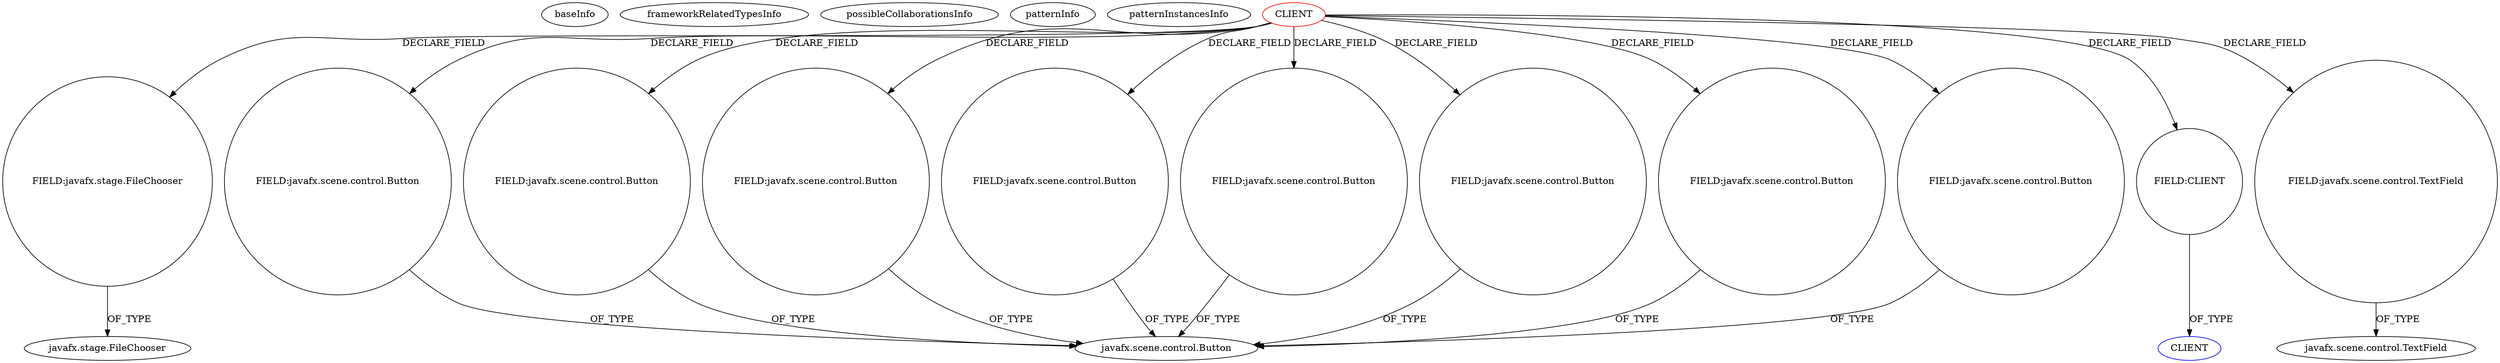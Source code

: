 digraph {
baseInfo[graphId=2431,category="pattern",isAnonymous=false,possibleRelation=false]
frameworkRelatedTypesInfo[]
possibleCollaborationsInfo[]
patternInfo[frequency=2.0,patternRootClient=0]
patternInstancesInfo[0="amonker-Trans~/amonker-Trans/Trans-master/src/cn/jingyun/trans/MainPane.java~MainPane~1847",1="walker-clint-AIProj3~/walker-clint-AIProj3/AIProj3-master/src/application/GameBoardController.java~GameBoardController~4712"]
26[label="FIELD:javafx.stage.FileChooser",vertexType="FIELD_DECLARATION",isFrameworkType=false,shape=circle]
27[label="javafx.stage.FileChooser",vertexType="FRAMEWORK_CLASS_TYPE",isFrameworkType=false]
0[label="CLIENT",vertexType="ROOT_CLIENT_CLASS_DECLARATION",isFrameworkType=false,color=red]
18[label="FIELD:javafx.scene.control.Button",vertexType="FIELD_DECLARATION",isFrameworkType=false,shape=circle]
14[label="FIELD:javafx.scene.control.Button",vertexType="FIELD_DECLARATION",isFrameworkType=false,shape=circle]
20[label="FIELD:javafx.scene.control.Button",vertexType="FIELD_DECLARATION",isFrameworkType=false,shape=circle]
12[label="FIELD:javafx.scene.control.Button",vertexType="FIELD_DECLARATION",isFrameworkType=false,shape=circle]
22[label="FIELD:javafx.scene.control.Button",vertexType="FIELD_DECLARATION",isFrameworkType=false,shape=circle]
8[label="FIELD:javafx.scene.control.Button",vertexType="FIELD_DECLARATION",isFrameworkType=false,shape=circle]
16[label="FIELD:javafx.scene.control.Button",vertexType="FIELD_DECLARATION",isFrameworkType=false,shape=circle]
10[label="FIELD:javafx.scene.control.Button",vertexType="FIELD_DECLARATION",isFrameworkType=false,shape=circle]
34[label="FIELD:CLIENT",vertexType="FIELD_DECLARATION",isFrameworkType=false,shape=circle]
9[label="javafx.scene.control.Button",vertexType="FRAMEWORK_CLASS_TYPE",isFrameworkType=false]
54[label="FIELD:javafx.scene.control.TextField",vertexType="FIELD_DECLARATION",isFrameworkType=false,shape=circle]
35[label="CLIENT",vertexType="REFERENCE_CLIENT_CLASS_DECLARATION",isFrameworkType=false,color=blue]
55[label="javafx.scene.control.TextField",vertexType="FRAMEWORK_CLASS_TYPE",isFrameworkType=false]
0->10[label="DECLARE_FIELD"]
10->9[label="OF_TYPE"]
0->20[label="DECLARE_FIELD"]
20->9[label="OF_TYPE"]
8->9[label="OF_TYPE"]
0->22[label="DECLARE_FIELD"]
12->9[label="OF_TYPE"]
0->14[label="DECLARE_FIELD"]
22->9[label="OF_TYPE"]
26->27[label="OF_TYPE"]
0->18[label="DECLARE_FIELD"]
0->54[label="DECLARE_FIELD"]
0->8[label="DECLARE_FIELD"]
34->35[label="OF_TYPE"]
0->12[label="DECLARE_FIELD"]
14->9[label="OF_TYPE"]
0->34[label="DECLARE_FIELD"]
16->9[label="OF_TYPE"]
0->16[label="DECLARE_FIELD"]
54->55[label="OF_TYPE"]
0->26[label="DECLARE_FIELD"]
18->9[label="OF_TYPE"]
}

